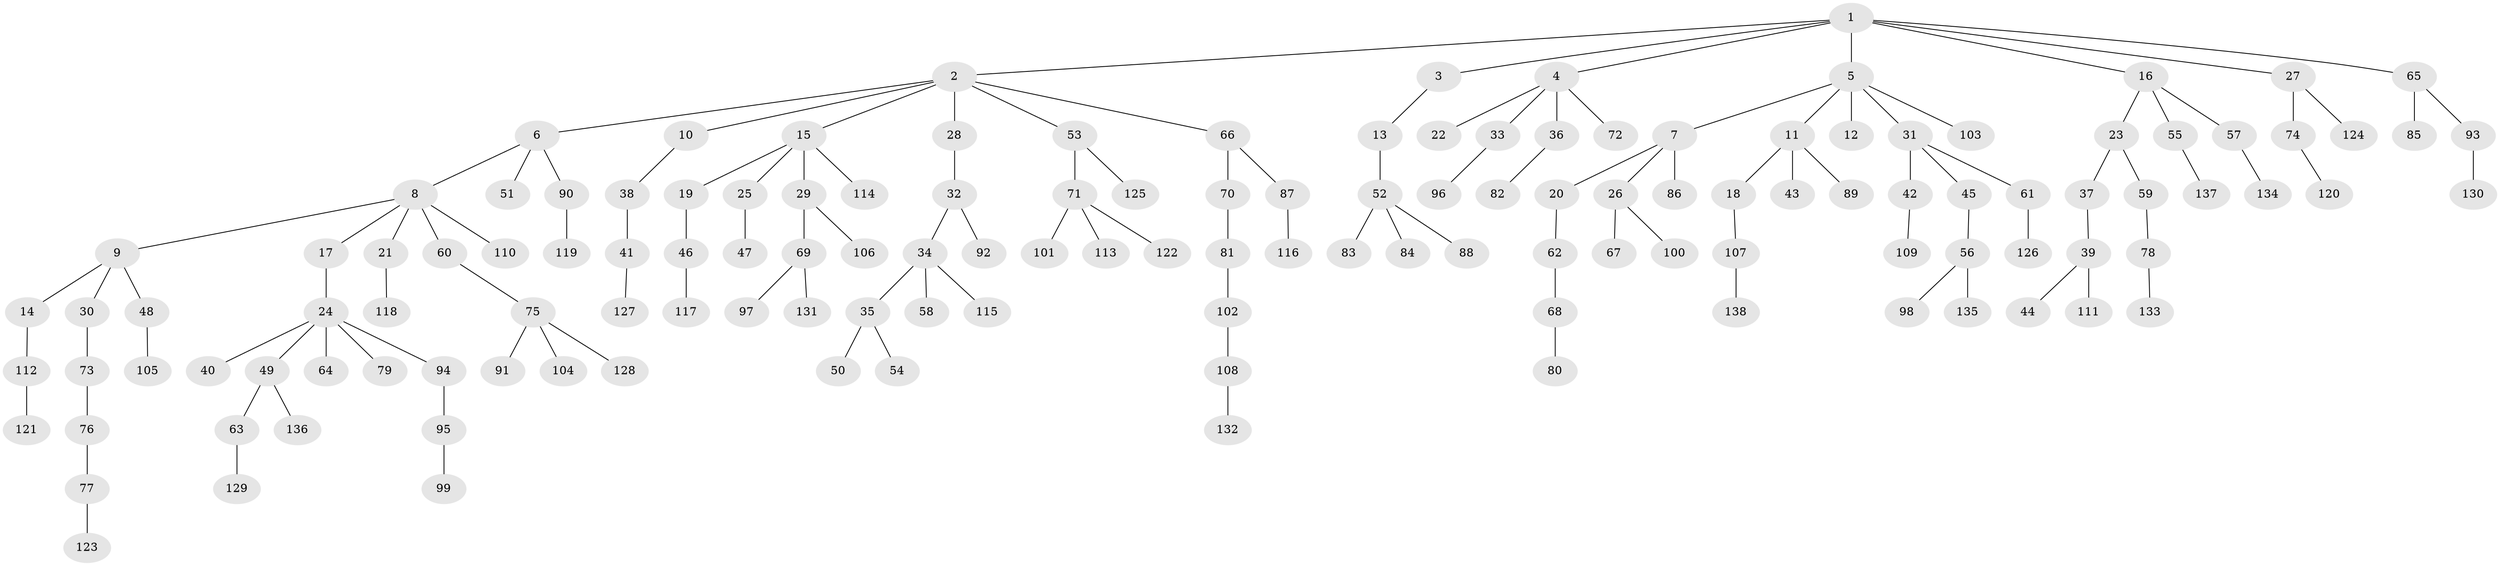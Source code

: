 // Generated by graph-tools (version 1.1) at 2025/50/03/09/25 03:50:17]
// undirected, 138 vertices, 137 edges
graph export_dot {
graph [start="1"]
  node [color=gray90,style=filled];
  1;
  2;
  3;
  4;
  5;
  6;
  7;
  8;
  9;
  10;
  11;
  12;
  13;
  14;
  15;
  16;
  17;
  18;
  19;
  20;
  21;
  22;
  23;
  24;
  25;
  26;
  27;
  28;
  29;
  30;
  31;
  32;
  33;
  34;
  35;
  36;
  37;
  38;
  39;
  40;
  41;
  42;
  43;
  44;
  45;
  46;
  47;
  48;
  49;
  50;
  51;
  52;
  53;
  54;
  55;
  56;
  57;
  58;
  59;
  60;
  61;
  62;
  63;
  64;
  65;
  66;
  67;
  68;
  69;
  70;
  71;
  72;
  73;
  74;
  75;
  76;
  77;
  78;
  79;
  80;
  81;
  82;
  83;
  84;
  85;
  86;
  87;
  88;
  89;
  90;
  91;
  92;
  93;
  94;
  95;
  96;
  97;
  98;
  99;
  100;
  101;
  102;
  103;
  104;
  105;
  106;
  107;
  108;
  109;
  110;
  111;
  112;
  113;
  114;
  115;
  116;
  117;
  118;
  119;
  120;
  121;
  122;
  123;
  124;
  125;
  126;
  127;
  128;
  129;
  130;
  131;
  132;
  133;
  134;
  135;
  136;
  137;
  138;
  1 -- 2;
  1 -- 3;
  1 -- 4;
  1 -- 5;
  1 -- 16;
  1 -- 27;
  1 -- 65;
  2 -- 6;
  2 -- 10;
  2 -- 15;
  2 -- 28;
  2 -- 53;
  2 -- 66;
  3 -- 13;
  4 -- 22;
  4 -- 33;
  4 -- 36;
  4 -- 72;
  5 -- 7;
  5 -- 11;
  5 -- 12;
  5 -- 31;
  5 -- 103;
  6 -- 8;
  6 -- 51;
  6 -- 90;
  7 -- 20;
  7 -- 26;
  7 -- 86;
  8 -- 9;
  8 -- 17;
  8 -- 21;
  8 -- 60;
  8 -- 110;
  9 -- 14;
  9 -- 30;
  9 -- 48;
  10 -- 38;
  11 -- 18;
  11 -- 43;
  11 -- 89;
  13 -- 52;
  14 -- 112;
  15 -- 19;
  15 -- 25;
  15 -- 29;
  15 -- 114;
  16 -- 23;
  16 -- 55;
  16 -- 57;
  17 -- 24;
  18 -- 107;
  19 -- 46;
  20 -- 62;
  21 -- 118;
  23 -- 37;
  23 -- 59;
  24 -- 40;
  24 -- 49;
  24 -- 64;
  24 -- 79;
  24 -- 94;
  25 -- 47;
  26 -- 67;
  26 -- 100;
  27 -- 74;
  27 -- 124;
  28 -- 32;
  29 -- 69;
  29 -- 106;
  30 -- 73;
  31 -- 42;
  31 -- 45;
  31 -- 61;
  32 -- 34;
  32 -- 92;
  33 -- 96;
  34 -- 35;
  34 -- 58;
  34 -- 115;
  35 -- 50;
  35 -- 54;
  36 -- 82;
  37 -- 39;
  38 -- 41;
  39 -- 44;
  39 -- 111;
  41 -- 127;
  42 -- 109;
  45 -- 56;
  46 -- 117;
  48 -- 105;
  49 -- 63;
  49 -- 136;
  52 -- 83;
  52 -- 84;
  52 -- 88;
  53 -- 71;
  53 -- 125;
  55 -- 137;
  56 -- 98;
  56 -- 135;
  57 -- 134;
  59 -- 78;
  60 -- 75;
  61 -- 126;
  62 -- 68;
  63 -- 129;
  65 -- 85;
  65 -- 93;
  66 -- 70;
  66 -- 87;
  68 -- 80;
  69 -- 97;
  69 -- 131;
  70 -- 81;
  71 -- 101;
  71 -- 113;
  71 -- 122;
  73 -- 76;
  74 -- 120;
  75 -- 91;
  75 -- 104;
  75 -- 128;
  76 -- 77;
  77 -- 123;
  78 -- 133;
  81 -- 102;
  87 -- 116;
  90 -- 119;
  93 -- 130;
  94 -- 95;
  95 -- 99;
  102 -- 108;
  107 -- 138;
  108 -- 132;
  112 -- 121;
}
